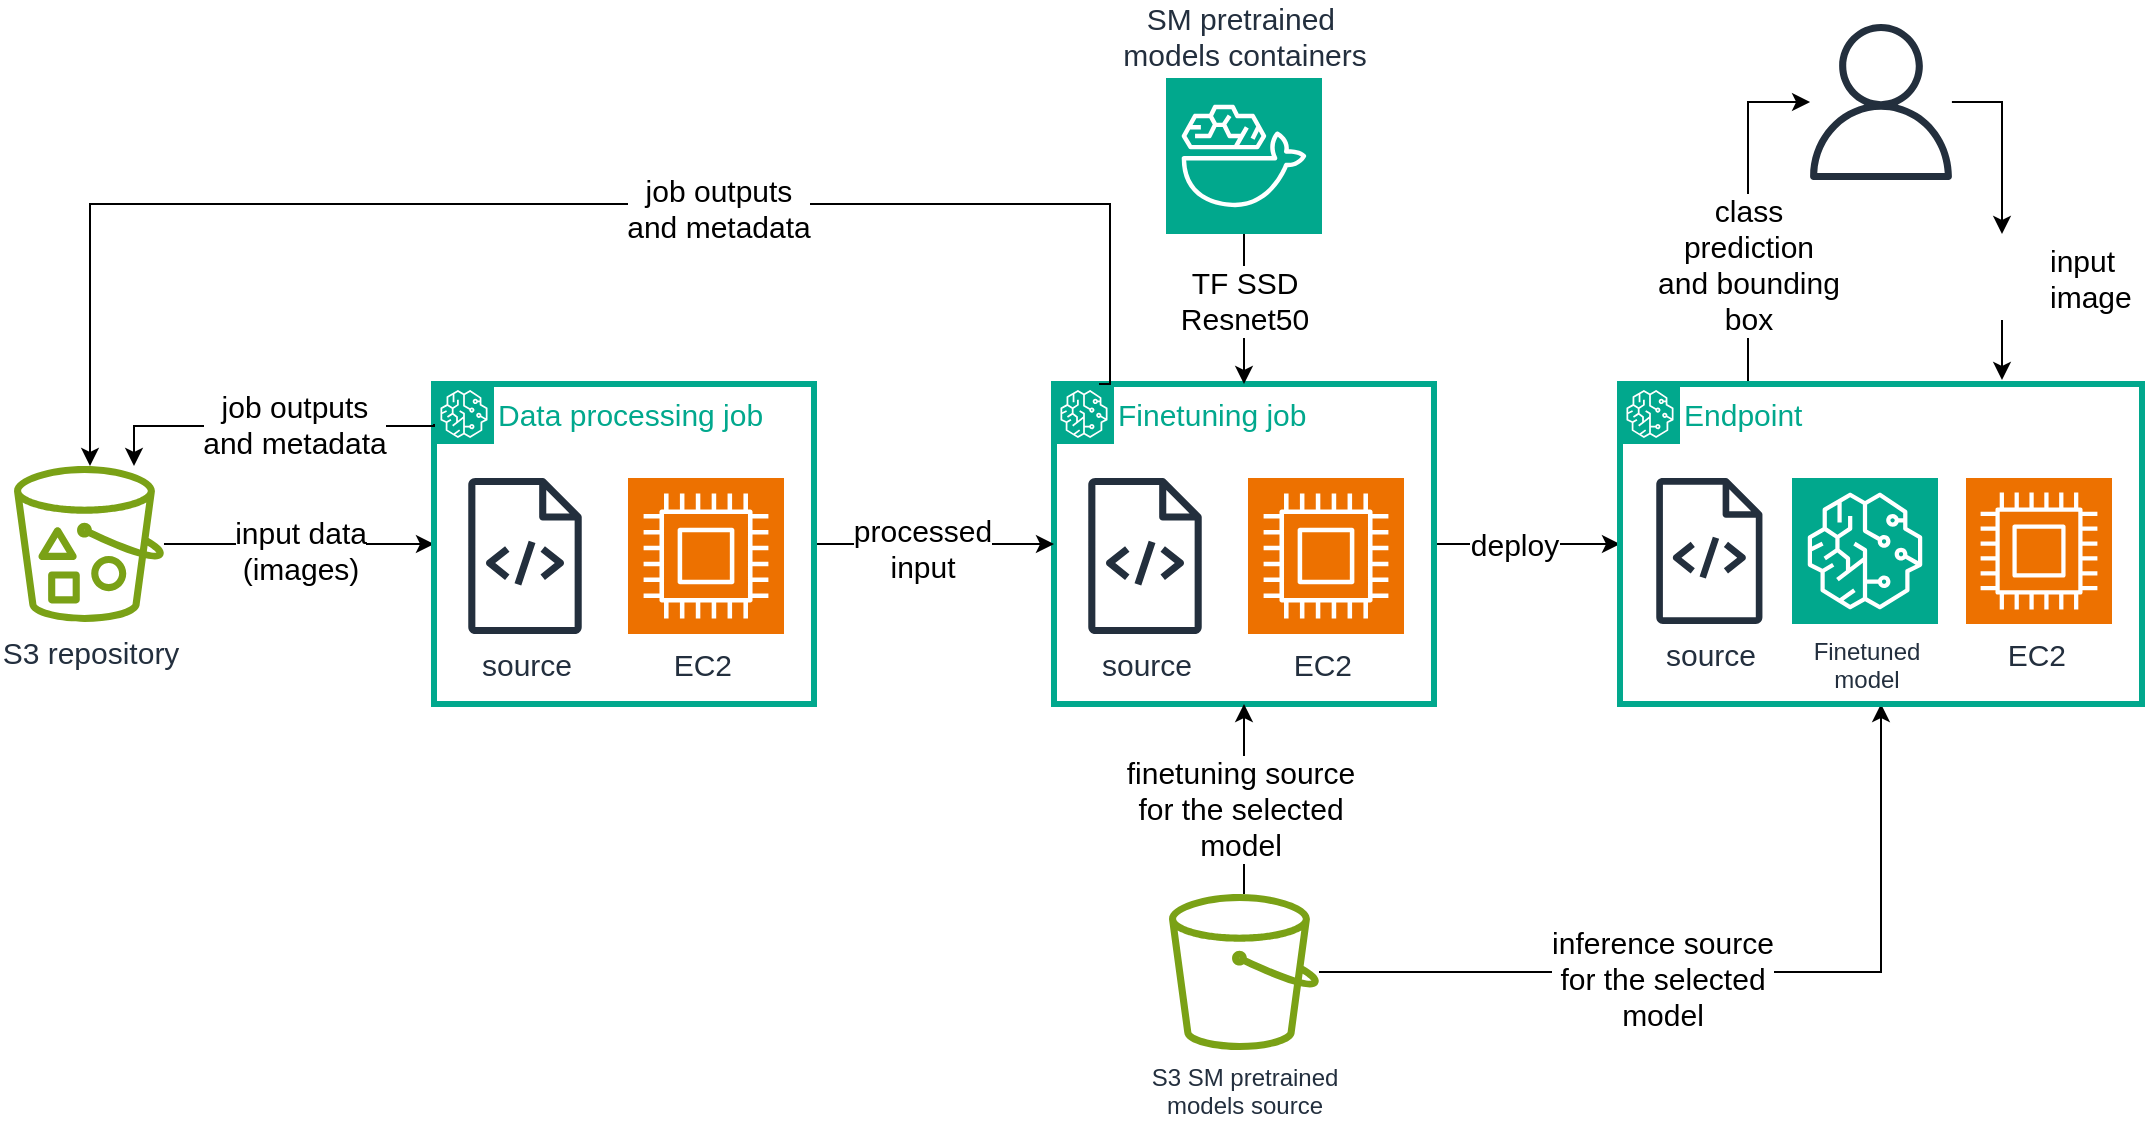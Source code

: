<mxfile version="26.0.16">
  <diagram name="Page-1" id="ho7jl5WGFvTW1Utjx4bO">
    <mxGraphModel dx="1433" dy="819" grid="1" gridSize="10" guides="1" tooltips="1" connect="1" arrows="1" fold="1" page="1" pageScale="1" pageWidth="1169" pageHeight="827" math="0" shadow="0">
      <root>
        <mxCell id="0" />
        <mxCell id="1" parent="0" />
        <mxCell id="XdNdYCajE0lqIM4SF47K-38" style="edgeStyle=orthogonalEdgeStyle;rounded=0;orthogonalLoop=1;jettySize=auto;html=1;" edge="1" parent="1" source="XdNdYCajE0lqIM4SF47K-1" target="XdNdYCajE0lqIM4SF47K-34">
          <mxGeometry relative="1" as="geometry" />
        </mxCell>
        <mxCell id="XdNdYCajE0lqIM4SF47K-39" value="&lt;font style=&quot;font-size: 15px;&quot;&gt;deploy&lt;/font&gt;" style="edgeLabel;html=1;align=center;verticalAlign=middle;resizable=0;points=[];" vertex="1" connectable="0" parent="XdNdYCajE0lqIM4SF47K-38">
          <mxGeometry x="0.164" y="-1" relative="1" as="geometry">
            <mxPoint x="-14" y="-1" as="offset" />
          </mxGeometry>
        </mxCell>
        <mxCell id="XdNdYCajE0lqIM4SF47K-1" value="&lt;font style=&quot;color: rgb(1, 168, 141);&quot;&gt;Finetuning job&lt;/font&gt;" style="points=[[0,0],[0.25,0],[0.5,0],[0.75,0],[1,0],[1,0.25],[1,0.5],[1,0.75],[1,1],[0.75,1],[0.5,1],[0.25,1],[0,1],[0,0.75],[0,0.5],[0,0.25]];outlineConnect=0;gradientColor=none;html=1;whiteSpace=wrap;fontSize=15;fontStyle=0;container=1;pointerEvents=0;collapsible=0;recursiveResize=0;shape=mxgraph.aws4.group;grIcon=mxgraph.aws4.group_account;strokeColor=#01A88D;fillColor=none;verticalAlign=top;align=left;spacingLeft=30;fontColor=#CD2264;dashed=0;strokeWidth=3;" vertex="1" parent="1">
          <mxGeometry x="573" y="290" width="190" height="160" as="geometry" />
        </mxCell>
        <mxCell id="XdNdYCajE0lqIM4SF47K-6" value="" style="sketch=0;points=[[0,0,0],[0.25,0,0],[0.5,0,0],[0.75,0,0],[1,0,0],[0,1,0],[0.25,1,0],[0.5,1,0],[0.75,1,0],[1,1,0],[0,0.25,0],[0,0.5,0],[0,0.75,0],[1,0.25,0],[1,0.5,0],[1,0.75,0]];outlineConnect=0;fontColor=#232F3E;fillColor=#01A88D;strokeColor=#ffffff;dashed=0;verticalLabelPosition=bottom;verticalAlign=top;align=center;html=1;fontSize=12;fontStyle=0;aspect=fixed;shape=mxgraph.aws4.resourceIcon;resIcon=mxgraph.aws4.sagemaker;" vertex="1" parent="XdNdYCajE0lqIM4SF47K-1">
          <mxGeometry width="30" height="30" as="geometry" />
        </mxCell>
        <mxCell id="XdNdYCajE0lqIM4SF47K-11" value="EC2&amp;nbsp;" style="sketch=0;points=[[0,0,0],[0.25,0,0],[0.5,0,0],[0.75,0,0],[1,0,0],[0,1,0],[0.25,1,0],[0.5,1,0],[0.75,1,0],[1,1,0],[0,0.25,0],[0,0.5,0],[0,0.75,0],[1,0.25,0],[1,0.5,0],[1,0.75,0]];outlineConnect=0;fontColor=#232F3E;fillColor=#ED7100;strokeColor=#ffffff;dashed=0;verticalLabelPosition=bottom;verticalAlign=top;align=center;html=1;fontSize=15;fontStyle=0;aspect=fixed;shape=mxgraph.aws4.resourceIcon;resIcon=mxgraph.aws4.compute;" vertex="1" parent="XdNdYCajE0lqIM4SF47K-1">
          <mxGeometry x="97" y="47" width="78" height="78" as="geometry" />
        </mxCell>
        <mxCell id="XdNdYCajE0lqIM4SF47K-12" value="source" style="sketch=0;outlineConnect=0;fontColor=#232F3E;gradientColor=none;fillColor=#232F3D;strokeColor=none;dashed=0;verticalLabelPosition=bottom;verticalAlign=top;align=center;html=1;fontSize=15;fontStyle=0;aspect=fixed;pointerEvents=1;shape=mxgraph.aws4.source_code;" vertex="1" parent="XdNdYCajE0lqIM4SF47K-1">
          <mxGeometry x="17" y="47" width="57" height="78" as="geometry" />
        </mxCell>
        <mxCell id="XdNdYCajE0lqIM4SF47K-22" style="edgeStyle=orthogonalEdgeStyle;rounded=0;orthogonalLoop=1;jettySize=auto;html=1;entryX=0;entryY=0.5;entryDx=0;entryDy=0;" edge="1" parent="1" source="XdNdYCajE0lqIM4SF47K-3" target="XdNdYCajE0lqIM4SF47K-18">
          <mxGeometry relative="1" as="geometry" />
        </mxCell>
        <mxCell id="XdNdYCajE0lqIM4SF47K-23" value="&lt;font style=&quot;font-size: 15px;&quot;&gt;input data&lt;/font&gt;&lt;div&gt;&lt;font style=&quot;font-size: 15px;&quot;&gt;(images)&lt;/font&gt;&lt;/div&gt;" style="edgeLabel;html=1;align=center;verticalAlign=middle;resizable=0;points=[];" vertex="1" connectable="0" parent="XdNdYCajE0lqIM4SF47K-22">
          <mxGeometry x="0.2" y="-3" relative="1" as="geometry">
            <mxPoint x="-13" as="offset" />
          </mxGeometry>
        </mxCell>
        <mxCell id="XdNdYCajE0lqIM4SF47K-3" value="S3 repository" style="sketch=0;outlineConnect=0;fontColor=#232F3E;gradientColor=none;fillColor=#7AA116;strokeColor=none;dashed=0;verticalLabelPosition=bottom;verticalAlign=top;align=center;html=1;fontSize=15;fontStyle=0;aspect=fixed;pointerEvents=1;shape=mxgraph.aws4.bucket_with_objects;" vertex="1" parent="1">
          <mxGeometry x="53" y="331" width="75" height="78" as="geometry" />
        </mxCell>
        <mxCell id="XdNdYCajE0lqIM4SF47K-7" style="edgeStyle=orthogonalEdgeStyle;rounded=0;orthogonalLoop=1;jettySize=auto;html=1;" edge="1" parent="1" source="XdNdYCajE0lqIM4SF47K-4" target="XdNdYCajE0lqIM4SF47K-1">
          <mxGeometry relative="1" as="geometry" />
        </mxCell>
        <mxCell id="XdNdYCajE0lqIM4SF47K-10" value="&lt;font style=&quot;font-size: 15px;&quot;&gt;TF SSD&lt;/font&gt;&lt;div&gt;&lt;font style=&quot;font-size: 15px;&quot;&gt;Resnet50&lt;/font&gt;&lt;/div&gt;" style="edgeLabel;html=1;align=center;verticalAlign=middle;resizable=0;points=[];" vertex="1" connectable="0" parent="XdNdYCajE0lqIM4SF47K-7">
          <mxGeometry x="-0.029" relative="1" as="geometry">
            <mxPoint y="-4" as="offset" />
          </mxGeometry>
        </mxCell>
        <mxCell id="XdNdYCajE0lqIM4SF47K-4" value="SM pretrained&amp;nbsp;&lt;div&gt;models containers&lt;/div&gt;" style="sketch=0;points=[[0,0,0],[0.25,0,0],[0.5,0,0],[0.75,0,0],[1,0,0],[0,1,0],[0.25,1,0],[0.5,1,0],[0.75,1,0],[1,1,0],[0,0.25,0],[0,0.5,0],[0,0.75,0],[1,0.25,0],[1,0.5,0],[1,0.75,0]];outlineConnect=0;fontColor=#232F3E;fillColor=#01A88D;strokeColor=#ffffff;dashed=0;verticalLabelPosition=top;verticalAlign=bottom;align=center;html=1;fontSize=15;fontStyle=0;aspect=fixed;shape=mxgraph.aws4.resourceIcon;resIcon=mxgraph.aws4.deep_learning_containers;labelPosition=center;" vertex="1" parent="1">
          <mxGeometry x="629" y="137" width="78" height="78" as="geometry" />
        </mxCell>
        <mxCell id="XdNdYCajE0lqIM4SF47K-14" style="edgeStyle=orthogonalEdgeStyle;rounded=0;orthogonalLoop=1;jettySize=auto;html=1;entryX=0.5;entryY=1;entryDx=0;entryDy=0;" edge="1" parent="1" source="XdNdYCajE0lqIM4SF47K-13" target="XdNdYCajE0lqIM4SF47K-1">
          <mxGeometry relative="1" as="geometry" />
        </mxCell>
        <mxCell id="XdNdYCajE0lqIM4SF47K-17" value="&lt;font style=&quot;font-size: 15px;&quot;&gt;finetuning source&lt;/font&gt;&lt;div&gt;&lt;font style=&quot;font-size: 15px;&quot;&gt;for the selected&lt;/font&gt;&lt;/div&gt;&lt;div&gt;&lt;font style=&quot;font-size: 15px;&quot;&gt;model&lt;/font&gt;&lt;/div&gt;" style="edgeLabel;html=1;align=center;verticalAlign=middle;resizable=0;points=[];" vertex="1" connectable="0" parent="XdNdYCajE0lqIM4SF47K-14">
          <mxGeometry x="-0.1" y="2" relative="1" as="geometry">
            <mxPoint as="offset" />
          </mxGeometry>
        </mxCell>
        <mxCell id="XdNdYCajE0lqIM4SF47K-45" style="edgeStyle=orthogonalEdgeStyle;rounded=0;orthogonalLoop=1;jettySize=auto;html=1;entryX=0.5;entryY=1;entryDx=0;entryDy=0;" edge="1" parent="1" source="XdNdYCajE0lqIM4SF47K-13" target="XdNdYCajE0lqIM4SF47K-34">
          <mxGeometry relative="1" as="geometry" />
        </mxCell>
        <mxCell id="XdNdYCajE0lqIM4SF47K-47" value="&lt;font style=&quot;font-size: 15px;&quot;&gt;inference source&lt;/font&gt;&lt;div&gt;&lt;font style=&quot;font-size: 15px;&quot;&gt;for the selected&lt;/font&gt;&lt;/div&gt;&lt;div&gt;&lt;font style=&quot;font-size: 15px;&quot;&gt;model&lt;/font&gt;&lt;/div&gt;" style="edgeLabel;html=1;align=center;verticalAlign=middle;resizable=0;points=[];" vertex="1" connectable="0" parent="XdNdYCajE0lqIM4SF47K-45">
          <mxGeometry x="-0.174" y="-3" relative="1" as="geometry">
            <mxPoint as="offset" />
          </mxGeometry>
        </mxCell>
        <mxCell id="XdNdYCajE0lqIM4SF47K-13" value="S3 SM pretrained&lt;div&gt;&lt;span style=&quot;background-color: transparent; color: light-dark(rgb(35, 47, 62), rgb(189, 199, 212));&quot;&gt;models&amp;nbsp;&lt;/span&gt;&lt;span style=&quot;background-color: transparent; color: light-dark(rgb(35, 47, 62), rgb(189, 199, 212));&quot;&gt;source&lt;/span&gt;&lt;/div&gt;" style="sketch=0;outlineConnect=0;fontColor=#232F3E;gradientColor=none;fillColor=#7AA116;strokeColor=none;dashed=0;verticalLabelPosition=bottom;verticalAlign=top;align=center;html=1;fontSize=12;fontStyle=0;aspect=fixed;pointerEvents=1;shape=mxgraph.aws4.bucket;" vertex="1" parent="1">
          <mxGeometry x="630.5" y="545" width="75" height="78" as="geometry" />
        </mxCell>
        <mxCell id="XdNdYCajE0lqIM4SF47K-15" style="edgeStyle=orthogonalEdgeStyle;rounded=0;orthogonalLoop=1;jettySize=auto;html=1;exitX=0.75;exitY=0;exitDx=0;exitDy=0;exitPerimeter=0;" edge="1" parent="1" source="XdNdYCajE0lqIM4SF47K-6" target="XdNdYCajE0lqIM4SF47K-3">
          <mxGeometry relative="1" as="geometry">
            <mxPoint x="603" y="260" as="sourcePoint" />
            <Array as="points">
              <mxPoint x="601" y="260" />
              <mxPoint x="601" y="260" />
              <mxPoint x="601" y="200" />
              <mxPoint x="91" y="200" />
            </Array>
          </mxGeometry>
        </mxCell>
        <mxCell id="XdNdYCajE0lqIM4SF47K-16" value="&lt;font style=&quot;font-size: 15px;&quot;&gt;job outputs&lt;/font&gt;&lt;div&gt;&lt;font style=&quot;font-size: 15px;&quot;&gt;and metadata&lt;/font&gt;&lt;/div&gt;" style="edgeLabel;html=1;align=center;verticalAlign=middle;resizable=0;points=[];" vertex="1" connectable="0" parent="XdNdYCajE0lqIM4SF47K-15">
          <mxGeometry x="-0.209" y="2" relative="1" as="geometry">
            <mxPoint as="offset" />
          </mxGeometry>
        </mxCell>
        <mxCell id="XdNdYCajE0lqIM4SF47K-24" style="edgeStyle=orthogonalEdgeStyle;rounded=0;orthogonalLoop=1;jettySize=auto;html=1;" edge="1" parent="1" source="XdNdYCajE0lqIM4SF47K-18" target="XdNdYCajE0lqIM4SF47K-1">
          <mxGeometry relative="1" as="geometry" />
        </mxCell>
        <mxCell id="XdNdYCajE0lqIM4SF47K-27" value="&lt;font style=&quot;font-size: 15px;&quot;&gt;processed&lt;/font&gt;&lt;div&gt;&lt;font style=&quot;font-size: 15px;&quot;&gt;input&lt;/font&gt;&lt;/div&gt;" style="edgeLabel;html=1;align=center;verticalAlign=middle;resizable=0;points=[];" vertex="1" connectable="0" parent="XdNdYCajE0lqIM4SF47K-24">
          <mxGeometry x="0.062" y="-2" relative="1" as="geometry">
            <mxPoint x="-10" as="offset" />
          </mxGeometry>
        </mxCell>
        <mxCell id="XdNdYCajE0lqIM4SF47K-18" value="&lt;font style=&quot;color: rgb(1, 168, 141);&quot;&gt;Data processing job&lt;/font&gt;" style="points=[[0,0],[0.25,0],[0.5,0],[0.75,0],[1,0],[1,0.25],[1,0.5],[1,0.75],[1,1],[0.75,1],[0.5,1],[0.25,1],[0,1],[0,0.75],[0,0.5],[0,0.25]];outlineConnect=0;gradientColor=none;html=1;whiteSpace=wrap;fontSize=15;fontStyle=0;container=1;pointerEvents=0;collapsible=0;recursiveResize=0;shape=mxgraph.aws4.group;grIcon=mxgraph.aws4.group_account;strokeColor=#01A88D;fillColor=none;verticalAlign=top;align=left;spacingLeft=30;fontColor=#CD2264;dashed=0;strokeWidth=3;" vertex="1" parent="1">
          <mxGeometry x="263" y="290" width="190" height="160" as="geometry" />
        </mxCell>
        <mxCell id="XdNdYCajE0lqIM4SF47K-19" value="" style="sketch=0;points=[[0,0,0],[0.25,0,0],[0.5,0,0],[0.75,0,0],[1,0,0],[0,1,0],[0.25,1,0],[0.5,1,0],[0.75,1,0],[1,1,0],[0,0.25,0],[0,0.5,0],[0,0.75,0],[1,0.25,0],[1,0.5,0],[1,0.75,0]];outlineConnect=0;fontColor=#232F3E;fillColor=#01A88D;strokeColor=#ffffff;dashed=0;verticalLabelPosition=bottom;verticalAlign=top;align=center;html=1;fontSize=12;fontStyle=0;aspect=fixed;shape=mxgraph.aws4.resourceIcon;resIcon=mxgraph.aws4.sagemaker;" vertex="1" parent="XdNdYCajE0lqIM4SF47K-18">
          <mxGeometry width="30" height="30" as="geometry" />
        </mxCell>
        <mxCell id="XdNdYCajE0lqIM4SF47K-20" value="EC2&amp;nbsp;" style="sketch=0;points=[[0,0,0],[0.25,0,0],[0.5,0,0],[0.75,0,0],[1,0,0],[0,1,0],[0.25,1,0],[0.5,1,0],[0.75,1,0],[1,1,0],[0,0.25,0],[0,0.5,0],[0,0.75,0],[1,0.25,0],[1,0.5,0],[1,0.75,0]];outlineConnect=0;fontColor=#232F3E;fillColor=#ED7100;strokeColor=#ffffff;dashed=0;verticalLabelPosition=bottom;verticalAlign=top;align=center;html=1;fontSize=15;fontStyle=0;aspect=fixed;shape=mxgraph.aws4.resourceIcon;resIcon=mxgraph.aws4.compute;" vertex="1" parent="XdNdYCajE0lqIM4SF47K-18">
          <mxGeometry x="97" y="47" width="78" height="78" as="geometry" />
        </mxCell>
        <mxCell id="XdNdYCajE0lqIM4SF47K-21" value="source" style="sketch=0;outlineConnect=0;fontColor=#232F3E;gradientColor=none;fillColor=#232F3D;strokeColor=none;dashed=0;verticalLabelPosition=bottom;verticalAlign=top;align=center;html=1;fontSize=15;fontStyle=0;aspect=fixed;pointerEvents=1;shape=mxgraph.aws4.source_code;" vertex="1" parent="XdNdYCajE0lqIM4SF47K-18">
          <mxGeometry x="17" y="47" width="57" height="78" as="geometry" />
        </mxCell>
        <mxCell id="XdNdYCajE0lqIM4SF47K-32" style="edgeStyle=orthogonalEdgeStyle;rounded=0;orthogonalLoop=1;jettySize=auto;html=1;exitX=0;exitY=0.25;exitDx=0;exitDy=0;" edge="1" parent="1" target="XdNdYCajE0lqIM4SF47K-3">
          <mxGeometry relative="1" as="geometry">
            <mxPoint x="133" y="290" as="targetPoint" />
            <mxPoint x="263" y="310" as="sourcePoint" />
            <Array as="points">
              <mxPoint x="263" y="311" />
              <mxPoint x="113" y="311" />
            </Array>
          </mxGeometry>
        </mxCell>
        <mxCell id="XdNdYCajE0lqIM4SF47K-33" value="&lt;font style=&quot;font-size: 15px;&quot;&gt;job outputs&lt;/font&gt;&lt;div&gt;&lt;font style=&quot;font-size: 15px;&quot;&gt;and metadata&lt;/font&gt;&lt;/div&gt;" style="edgeLabel;html=1;align=center;verticalAlign=middle;resizable=0;points=[];" vertex="1" connectable="0" parent="XdNdYCajE0lqIM4SF47K-32">
          <mxGeometry x="-0.415" y="-2" relative="1" as="geometry">
            <mxPoint x="-21" y="1" as="offset" />
          </mxGeometry>
        </mxCell>
        <mxCell id="XdNdYCajE0lqIM4SF47K-52" style="edgeStyle=orthogonalEdgeStyle;rounded=0;orthogonalLoop=1;jettySize=auto;html=1;" edge="1" parent="1" source="XdNdYCajE0lqIM4SF47K-34" target="XdNdYCajE0lqIM4SF47K-48">
          <mxGeometry relative="1" as="geometry">
            <Array as="points">
              <mxPoint x="920" y="149" />
            </Array>
          </mxGeometry>
        </mxCell>
        <mxCell id="XdNdYCajE0lqIM4SF47K-53" value="&lt;font style=&quot;font-size: 15px;&quot;&gt;class&lt;/font&gt;&lt;div&gt;&lt;font style=&quot;font-size: 15px;&quot;&gt;prediction&lt;/font&gt;&lt;/div&gt;&lt;div&gt;&lt;span style=&quot;background-color: light-dark(#ffffff, var(--ge-dark-color, #121212)); color: light-dark(rgb(0, 0, 0), rgb(255, 255, 255));&quot;&gt;&lt;font style=&quot;font-size: 15px;&quot;&gt;and bounding&lt;/font&gt;&lt;/span&gt;&lt;/div&gt;&lt;div&gt;&lt;font style=&quot;font-size: 15px;&quot;&gt;box&lt;/font&gt;&lt;/div&gt;" style="edgeLabel;html=1;align=center;verticalAlign=middle;resizable=0;points=[];" vertex="1" connectable="0" parent="XdNdYCajE0lqIM4SF47K-52">
          <mxGeometry x="-0.07" relative="1" as="geometry">
            <mxPoint y="20" as="offset" />
          </mxGeometry>
        </mxCell>
        <mxCell id="XdNdYCajE0lqIM4SF47K-34" value="&lt;font color=&quot;#01a88d&quot;&gt;Endpoint&lt;/font&gt;" style="points=[[0,0],[0.25,0],[0.5,0],[0.75,0],[1,0],[1,0.25],[1,0.5],[1,0.75],[1,1],[0.75,1],[0.5,1],[0.25,1],[0,1],[0,0.75],[0,0.5],[0,0.25]];outlineConnect=0;gradientColor=none;html=1;whiteSpace=wrap;fontSize=15;fontStyle=0;container=1;pointerEvents=0;collapsible=0;recursiveResize=0;shape=mxgraph.aws4.group;grIcon=mxgraph.aws4.group_account;strokeColor=#01A88D;fillColor=none;verticalAlign=top;align=left;spacingLeft=30;fontColor=#CD2264;dashed=0;strokeWidth=3;" vertex="1" parent="1">
          <mxGeometry x="856" y="290" width="261" height="160" as="geometry" />
        </mxCell>
        <mxCell id="XdNdYCajE0lqIM4SF47K-35" value="" style="sketch=0;points=[[0,0,0],[0.25,0,0],[0.5,0,0],[0.75,0,0],[1,0,0],[0,1,0],[0.25,1,0],[0.5,1,0],[0.75,1,0],[1,1,0],[0,0.25,0],[0,0.5,0],[0,0.75,0],[1,0.25,0],[1,0.5,0],[1,0.75,0]];outlineConnect=0;fontColor=#232F3E;fillColor=#01A88D;strokeColor=#ffffff;dashed=0;verticalLabelPosition=bottom;verticalAlign=top;align=center;html=1;fontSize=12;fontStyle=0;aspect=fixed;shape=mxgraph.aws4.resourceIcon;resIcon=mxgraph.aws4.sagemaker;" vertex="1" parent="XdNdYCajE0lqIM4SF47K-34">
          <mxGeometry width="30" height="30" as="geometry" />
        </mxCell>
        <mxCell id="XdNdYCajE0lqIM4SF47K-36" value="EC2&amp;nbsp;" style="sketch=0;points=[[0,0,0],[0.25,0,0],[0.5,0,0],[0.75,0,0],[1,0,0],[0,1,0],[0.25,1,0],[0.5,1,0],[0.75,1,0],[1,1,0],[0,0.25,0],[0,0.5,0],[0,0.75,0],[1,0.25,0],[1,0.5,0],[1,0.75,0]];outlineConnect=0;fontColor=#232F3E;fillColor=#ED7100;strokeColor=#ffffff;dashed=0;verticalLabelPosition=bottom;verticalAlign=top;align=center;html=1;fontSize=15;fontStyle=0;aspect=fixed;shape=mxgraph.aws4.resourceIcon;resIcon=mxgraph.aws4.compute;" vertex="1" parent="XdNdYCajE0lqIM4SF47K-34">
          <mxGeometry x="173" y="47" width="73" height="73" as="geometry" />
        </mxCell>
        <mxCell id="XdNdYCajE0lqIM4SF47K-40" value="Finetuned&lt;div&gt;model&lt;/div&gt;" style="sketch=0;points=[[0,0,0],[0.25,0,0],[0.5,0,0],[0.75,0,0],[1,0,0],[0,1,0],[0.25,1,0],[0.5,1,0],[0.75,1,0],[1,1,0],[0,0.25,0],[0,0.5,0],[0,0.75,0],[1,0.25,0],[1,0.5,0],[1,0.75,0]];outlineConnect=0;fontColor=#232F3E;fillColor=#01A88D;strokeColor=#ffffff;dashed=0;verticalLabelPosition=bottom;verticalAlign=top;align=center;html=1;fontSize=12;fontStyle=0;aspect=fixed;shape=mxgraph.aws4.resourceIcon;resIcon=mxgraph.aws4.sagemaker;" vertex="1" parent="XdNdYCajE0lqIM4SF47K-34">
          <mxGeometry x="86" y="47" width="73" height="73" as="geometry" />
        </mxCell>
        <mxCell id="XdNdYCajE0lqIM4SF47K-46" value="source" style="sketch=0;outlineConnect=0;fontColor=#232F3E;gradientColor=none;fillColor=#232F3D;strokeColor=none;dashed=0;verticalLabelPosition=bottom;verticalAlign=top;align=center;html=1;fontSize=15;fontStyle=0;aspect=fixed;pointerEvents=1;shape=mxgraph.aws4.source_code;" vertex="1" parent="XdNdYCajE0lqIM4SF47K-34">
          <mxGeometry x="18" y="47" width="53.35" height="73" as="geometry" />
        </mxCell>
        <mxCell id="XdNdYCajE0lqIM4SF47K-50" style="edgeStyle=orthogonalEdgeStyle;rounded=0;orthogonalLoop=1;jettySize=auto;html=1;entryX=0.5;entryY=0;entryDx=0;entryDy=0;" edge="1" parent="1" source="XdNdYCajE0lqIM4SF47K-48" target="XdNdYCajE0lqIM4SF47K-49">
          <mxGeometry relative="1" as="geometry" />
        </mxCell>
        <mxCell id="XdNdYCajE0lqIM4SF47K-48" value="" style="sketch=0;outlineConnect=0;fontColor=#232F3E;gradientColor=none;fillColor=#232F3D;strokeColor=none;dashed=0;verticalLabelPosition=bottom;verticalAlign=top;align=center;html=1;fontSize=12;fontStyle=0;aspect=fixed;pointerEvents=1;shape=mxgraph.aws4.user;" vertex="1" parent="1">
          <mxGeometry x="947.5" y="110" width="78" height="78" as="geometry" />
        </mxCell>
        <mxCell id="XdNdYCajE0lqIM4SF47K-51" style="edgeStyle=orthogonalEdgeStyle;rounded=0;orthogonalLoop=1;jettySize=auto;html=1;exitX=0.5;exitY=1;exitDx=0;exitDy=0;" edge="1" parent="1" source="XdNdYCajE0lqIM4SF47K-49">
          <mxGeometry relative="1" as="geometry">
            <mxPoint x="1047" y="266" as="sourcePoint" />
            <mxPoint x="1047" y="288" as="targetPoint" />
            <Array as="points" />
          </mxGeometry>
        </mxCell>
        <mxCell id="XdNdYCajE0lqIM4SF47K-49" value="&lt;font style=&quot;font-size: 15px;&quot;&gt;input&lt;/font&gt;&lt;div&gt;&lt;font style=&quot;font-size: 15px;&quot;&gt;image&lt;/font&gt;&lt;/div&gt;" style="shape=image;html=1;verticalAlign=middle;verticalLabelPosition=middle;labelBackgroundColor=#ffffff;imageAspect=0;aspect=fixed;image=https://cdn3.iconfinder.com/data/icons/essential-pack-2/48/10-Image_File-128.png;labelPosition=right;align=left;" vertex="1" parent="1">
          <mxGeometry x="1025.5" y="215" width="43" height="43" as="geometry" />
        </mxCell>
      </root>
    </mxGraphModel>
  </diagram>
</mxfile>
